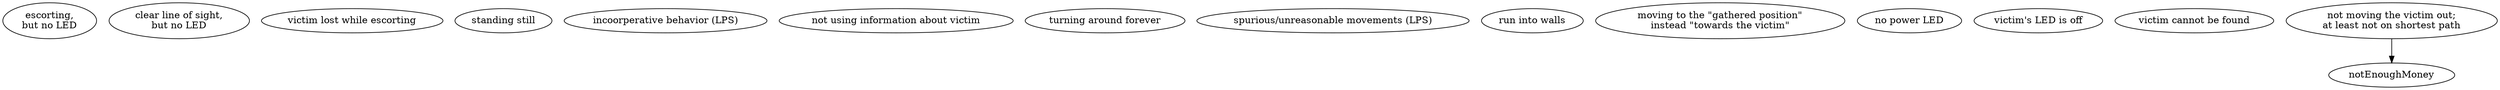digraph somegraph {
escortNoLed[label="escorting,\nbut no LED"];


seeNoLed[label="clear line of sight,\nbut no LED"];


victimLost[label="victim lost while escorting"];


stindingStill[label="standing still"];


incoorperative[label="incoorperative behavior (LPS)"];


ignoreVictim[label="not using information about victim"];


spin[label="turning around forever"];


jerk[label="spurious/unreasonable movements (LPS)"];


bump[label="run into walls"];


goWrong[label="moving to the \"gathered position\"\ninstead \"towards the victim\""];


powerNoLed[label="no power LED"];


victimSilent[label="victim's LED is off"];


victim404[label="victim cannot be found"];


noEscort[label="not moving the victim out;\nat least not on shortest path"];
noEscort -> notEnoughMoney; // Dies ist ein Beispiel

}
